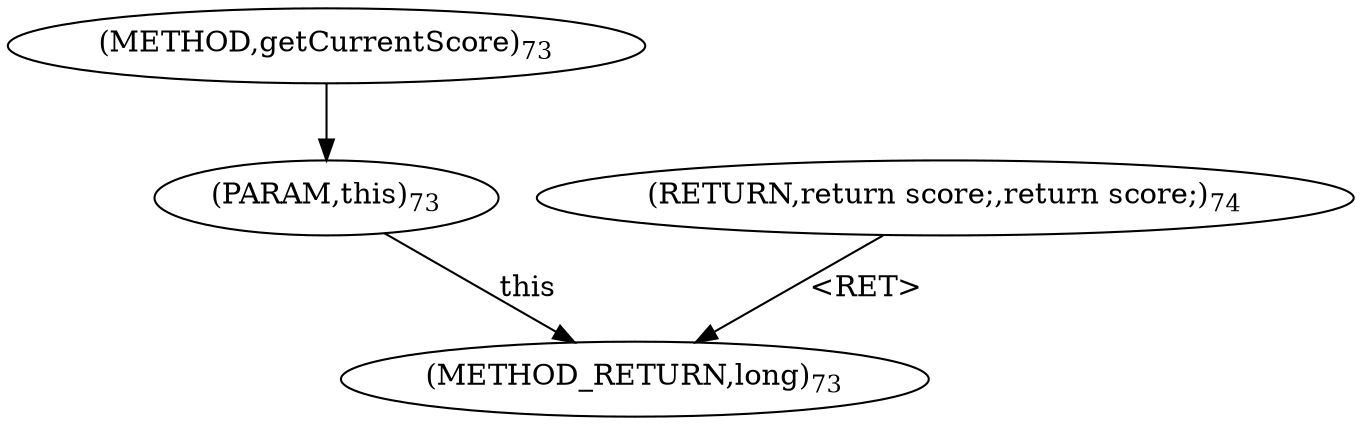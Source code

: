 digraph "getCurrentScore" {  
"222" [label = <(METHOD,getCurrentScore)<SUB>73</SUB>> ]
"231" [label = <(METHOD_RETURN,long)<SUB>73</SUB>> ]
"223" [label = <(PARAM,this)<SUB>73</SUB>> ]
"225" [label = <(RETURN,return score;,return score;)<SUB>74</SUB>> ]
  "225" -> "231"  [ label = "&lt;RET&gt;"] 
  "223" -> "231"  [ label = "this"] 
  "222" -> "223" 
}
